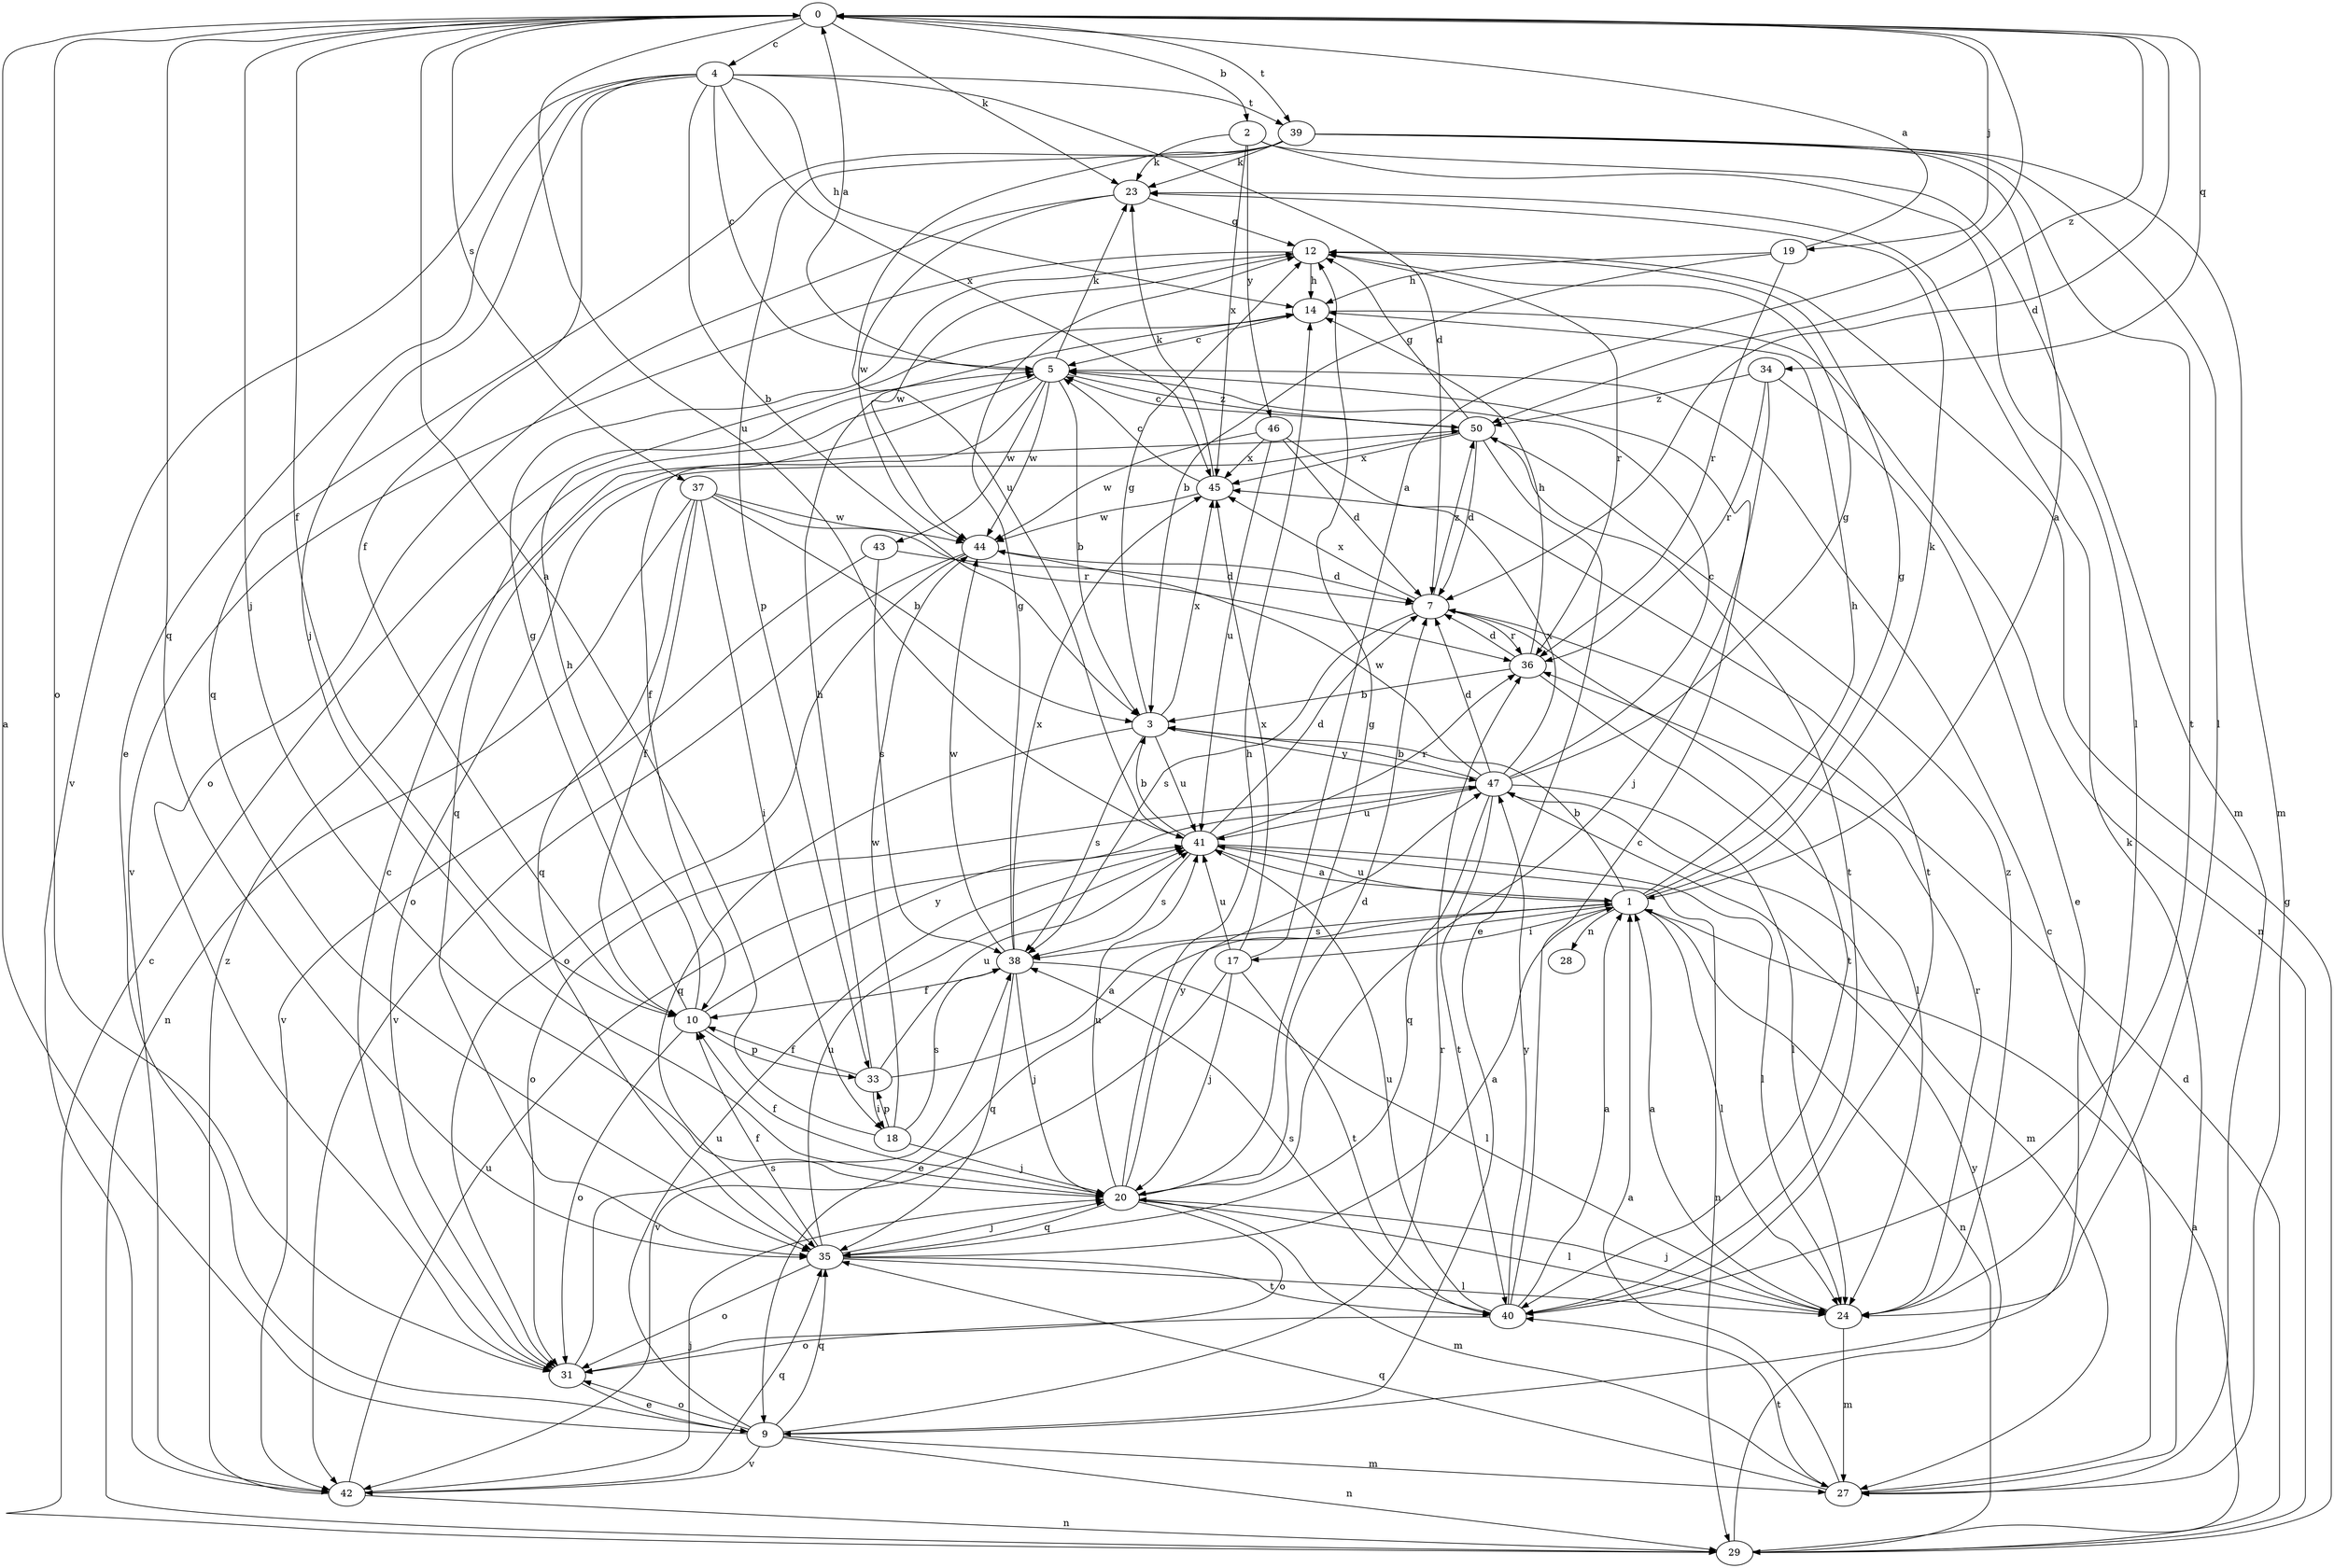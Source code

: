strict digraph  {
0;
1;
2;
3;
4;
5;
7;
9;
10;
12;
14;
17;
18;
19;
20;
23;
24;
27;
28;
29;
31;
33;
34;
35;
36;
37;
38;
39;
40;
41;
42;
43;
44;
45;
46;
47;
50;
0 -> 2  [label=b];
0 -> 4  [label=c];
0 -> 7  [label=d];
0 -> 10  [label=f];
0 -> 19  [label=j];
0 -> 20  [label=j];
0 -> 23  [label=k];
0 -> 31  [label=o];
0 -> 34  [label=q];
0 -> 35  [label=q];
0 -> 37  [label=s];
0 -> 39  [label=t];
0 -> 41  [label=u];
0 -> 50  [label=z];
1 -> 3  [label=b];
1 -> 9  [label=e];
1 -> 12  [label=g];
1 -> 14  [label=h];
1 -> 17  [label=i];
1 -> 23  [label=k];
1 -> 24  [label=l];
1 -> 28  [label=n];
1 -> 29  [label=n];
1 -> 38  [label=s];
1 -> 41  [label=u];
2 -> 23  [label=k];
2 -> 24  [label=l];
2 -> 27  [label=m];
2 -> 45  [label=x];
2 -> 46  [label=y];
3 -> 12  [label=g];
3 -> 35  [label=q];
3 -> 38  [label=s];
3 -> 41  [label=u];
3 -> 45  [label=x];
3 -> 47  [label=y];
4 -> 3  [label=b];
4 -> 5  [label=c];
4 -> 7  [label=d];
4 -> 9  [label=e];
4 -> 10  [label=f];
4 -> 14  [label=h];
4 -> 20  [label=j];
4 -> 39  [label=t];
4 -> 42  [label=v];
4 -> 45  [label=x];
5 -> 0  [label=a];
5 -> 3  [label=b];
5 -> 10  [label=f];
5 -> 23  [label=k];
5 -> 35  [label=q];
5 -> 43  [label=w];
5 -> 44  [label=w];
5 -> 50  [label=z];
7 -> 36  [label=r];
7 -> 38  [label=s];
7 -> 40  [label=t];
7 -> 45  [label=x];
7 -> 50  [label=z];
9 -> 0  [label=a];
9 -> 27  [label=m];
9 -> 29  [label=n];
9 -> 31  [label=o];
9 -> 35  [label=q];
9 -> 36  [label=r];
9 -> 41  [label=u];
9 -> 42  [label=v];
10 -> 12  [label=g];
10 -> 14  [label=h];
10 -> 31  [label=o];
10 -> 33  [label=p];
10 -> 47  [label=y];
12 -> 14  [label=h];
12 -> 36  [label=r];
12 -> 42  [label=v];
12 -> 44  [label=w];
14 -> 5  [label=c];
14 -> 29  [label=n];
17 -> 0  [label=a];
17 -> 20  [label=j];
17 -> 40  [label=t];
17 -> 41  [label=u];
17 -> 42  [label=v];
17 -> 45  [label=x];
18 -> 0  [label=a];
18 -> 20  [label=j];
18 -> 33  [label=p];
18 -> 38  [label=s];
18 -> 44  [label=w];
19 -> 0  [label=a];
19 -> 3  [label=b];
19 -> 14  [label=h];
19 -> 36  [label=r];
20 -> 7  [label=d];
20 -> 10  [label=f];
20 -> 12  [label=g];
20 -> 14  [label=h];
20 -> 24  [label=l];
20 -> 27  [label=m];
20 -> 31  [label=o];
20 -> 35  [label=q];
20 -> 41  [label=u];
20 -> 47  [label=y];
23 -> 12  [label=g];
23 -> 31  [label=o];
23 -> 44  [label=w];
24 -> 1  [label=a];
24 -> 20  [label=j];
24 -> 27  [label=m];
24 -> 36  [label=r];
24 -> 50  [label=z];
27 -> 1  [label=a];
27 -> 5  [label=c];
27 -> 23  [label=k];
27 -> 35  [label=q];
27 -> 40  [label=t];
29 -> 1  [label=a];
29 -> 5  [label=c];
29 -> 7  [label=d];
29 -> 12  [label=g];
29 -> 47  [label=y];
31 -> 5  [label=c];
31 -> 9  [label=e];
31 -> 38  [label=s];
33 -> 1  [label=a];
33 -> 10  [label=f];
33 -> 14  [label=h];
33 -> 18  [label=i];
33 -> 41  [label=u];
34 -> 9  [label=e];
34 -> 20  [label=j];
34 -> 36  [label=r];
34 -> 50  [label=z];
35 -> 1  [label=a];
35 -> 10  [label=f];
35 -> 20  [label=j];
35 -> 24  [label=l];
35 -> 31  [label=o];
35 -> 40  [label=t];
35 -> 41  [label=u];
36 -> 3  [label=b];
36 -> 7  [label=d];
36 -> 14  [label=h];
36 -> 24  [label=l];
37 -> 3  [label=b];
37 -> 10  [label=f];
37 -> 18  [label=i];
37 -> 29  [label=n];
37 -> 35  [label=q];
37 -> 36  [label=r];
37 -> 44  [label=w];
38 -> 10  [label=f];
38 -> 12  [label=g];
38 -> 20  [label=j];
38 -> 24  [label=l];
38 -> 35  [label=q];
38 -> 44  [label=w];
38 -> 45  [label=x];
39 -> 1  [label=a];
39 -> 23  [label=k];
39 -> 24  [label=l];
39 -> 27  [label=m];
39 -> 33  [label=p];
39 -> 35  [label=q];
39 -> 40  [label=t];
39 -> 41  [label=u];
40 -> 1  [label=a];
40 -> 5  [label=c];
40 -> 31  [label=o];
40 -> 38  [label=s];
40 -> 41  [label=u];
40 -> 47  [label=y];
41 -> 1  [label=a];
41 -> 3  [label=b];
41 -> 7  [label=d];
41 -> 24  [label=l];
41 -> 29  [label=n];
41 -> 36  [label=r];
41 -> 38  [label=s];
42 -> 20  [label=j];
42 -> 29  [label=n];
42 -> 35  [label=q];
42 -> 41  [label=u];
42 -> 50  [label=z];
43 -> 7  [label=d];
43 -> 38  [label=s];
43 -> 42  [label=v];
44 -> 7  [label=d];
44 -> 31  [label=o];
44 -> 42  [label=v];
45 -> 5  [label=c];
45 -> 23  [label=k];
45 -> 44  [label=w];
46 -> 7  [label=d];
46 -> 40  [label=t];
46 -> 41  [label=u];
46 -> 44  [label=w];
46 -> 45  [label=x];
47 -> 3  [label=b];
47 -> 5  [label=c];
47 -> 7  [label=d];
47 -> 12  [label=g];
47 -> 24  [label=l];
47 -> 27  [label=m];
47 -> 31  [label=o];
47 -> 35  [label=q];
47 -> 40  [label=t];
47 -> 41  [label=u];
47 -> 44  [label=w];
47 -> 45  [label=x];
50 -> 5  [label=c];
50 -> 7  [label=d];
50 -> 9  [label=e];
50 -> 12  [label=g];
50 -> 31  [label=o];
50 -> 40  [label=t];
50 -> 45  [label=x];
}

